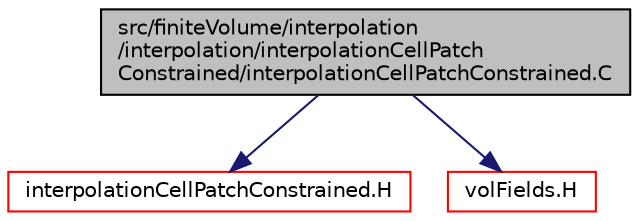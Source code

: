 digraph "src/finiteVolume/interpolation/interpolation/interpolationCellPatchConstrained/interpolationCellPatchConstrained.C"
{
  bgcolor="transparent";
  edge [fontname="Helvetica",fontsize="10",labelfontname="Helvetica",labelfontsize="10"];
  node [fontname="Helvetica",fontsize="10",shape=record];
  Node0 [label="src/finiteVolume/interpolation\l/interpolation/interpolationCellPatch\lConstrained/interpolationCellPatchConstrained.C",height=0.2,width=0.4,color="black", fillcolor="grey75", style="filled", fontcolor="black"];
  Node0 -> Node1 [color="midnightblue",fontsize="10",style="solid",fontname="Helvetica"];
  Node1 [label="interpolationCellPatchConstrained.H",height=0.2,width=0.4,color="red",URL="$a03974.html"];
  Node0 -> Node315 [color="midnightblue",fontsize="10",style="solid",fontname="Helvetica"];
  Node315 [label="volFields.H",height=0.2,width=0.4,color="red",URL="$a02912.html"];
}
